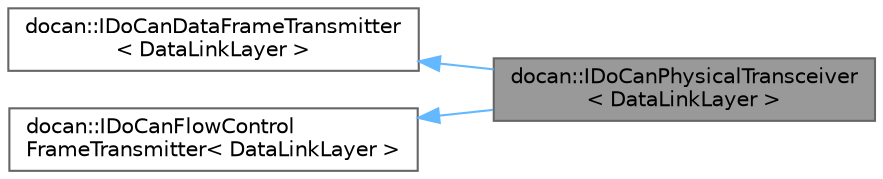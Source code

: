 digraph "docan::IDoCanPhysicalTransceiver&lt; DataLinkLayer &gt;"
{
 // LATEX_PDF_SIZE
  bgcolor="transparent";
  edge [fontname=Helvetica,fontsize=10,labelfontname=Helvetica,labelfontsize=10];
  node [fontname=Helvetica,fontsize=10,shape=box,height=0.2,width=0.4];
  rankdir="LR";
  Node1 [id="Node000001",label="docan::IDoCanPhysicalTransceiver\l\< DataLinkLayer \>",height=0.2,width=0.4,color="gray40", fillcolor="grey60", style="filled", fontcolor="black",tooltip=" "];
  Node2 -> Node1 [id="edge1_Node000001_Node000002",dir="back",color="steelblue1",style="solid",tooltip=" "];
  Node2 [id="Node000002",label="docan::IDoCanDataFrameTransmitter\l\< DataLinkLayer \>",height=0.2,width=0.4,color="gray40", fillcolor="white", style="filled",URL="$db/d64/classdocan_1_1IDoCanDataFrameTransmitter.html",tooltip=" "];
  Node3 -> Node1 [id="edge2_Node000001_Node000003",dir="back",color="steelblue1",style="solid",tooltip=" "];
  Node3 [id="Node000003",label="docan::IDoCanFlowControl\lFrameTransmitter\< DataLinkLayer \>",height=0.2,width=0.4,color="gray40", fillcolor="white", style="filled",URL="$d4/dad/classdocan_1_1IDoCanFlowControlFrameTransmitter.html",tooltip=" "];
}
